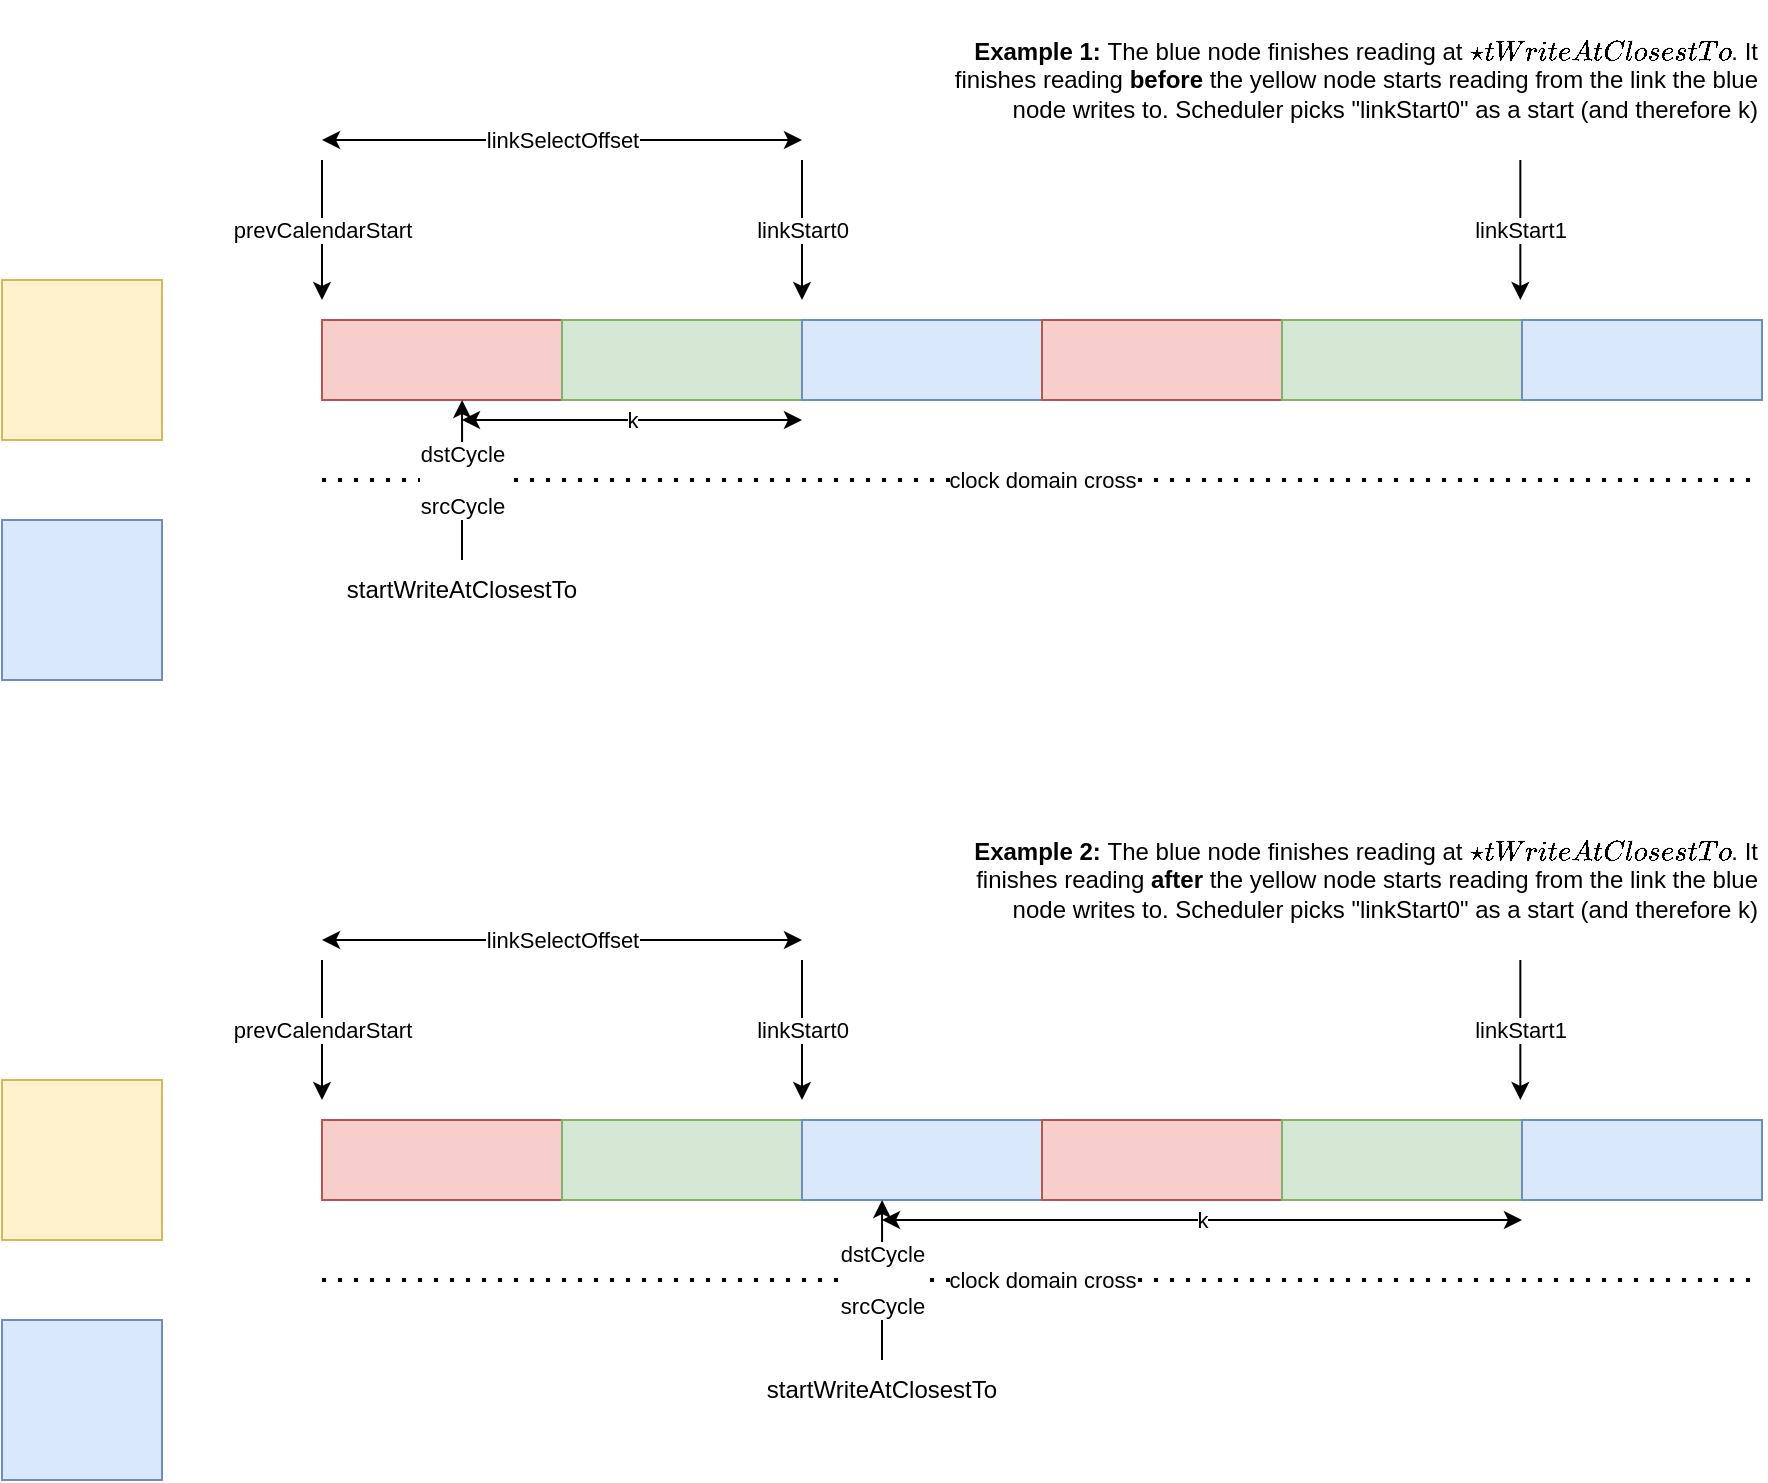 <mxfile>
    <diagram id="EFb3Onlqe7iecdpRckU-" name="Page-1">
        <mxGraphModel dx="1688" dy="938" grid="1" gridSize="10" guides="1" tooltips="1" connect="1" arrows="1" fold="1" page="1" pageScale="1" pageWidth="850" pageHeight="1100" math="0" shadow="0">
            <root>
                <mxCell id="0"/>
                <mxCell id="1" parent="0"/>
                <mxCell id="2" value="" style="rounded=0;whiteSpace=wrap;html=1;fillColor=#f8cecc;strokeColor=#b85450;" vertex="1" parent="1">
                    <mxGeometry x="160" y="160" width="120" height="40" as="geometry"/>
                </mxCell>
                <mxCell id="3" value="" style="rounded=0;whiteSpace=wrap;html=1;fillColor=#d5e8d4;strokeColor=#82b366;" vertex="1" parent="1">
                    <mxGeometry x="280" y="160" width="120" height="40" as="geometry"/>
                </mxCell>
                <mxCell id="4" value="" style="rounded=0;whiteSpace=wrap;html=1;fillColor=#dae8fc;strokeColor=#6c8ebf;" vertex="1" parent="1">
                    <mxGeometry x="400" y="160" width="120" height="40" as="geometry"/>
                </mxCell>
                <mxCell id="5" value="" style="rounded=0;whiteSpace=wrap;html=1;fillColor=#f8cecc;strokeColor=#b85450;" vertex="1" parent="1">
                    <mxGeometry x="520" y="160" width="120" height="40" as="geometry"/>
                </mxCell>
                <mxCell id="6" value="" style="rounded=0;whiteSpace=wrap;html=1;fillColor=#d5e8d4;strokeColor=#82b366;" vertex="1" parent="1">
                    <mxGeometry x="640" y="160" width="120" height="40" as="geometry"/>
                </mxCell>
                <mxCell id="7" value="" style="rounded=0;whiteSpace=wrap;html=1;fillColor=#dae8fc;strokeColor=#6c8ebf;" vertex="1" parent="1">
                    <mxGeometry x="760" y="160" width="120" height="40" as="geometry"/>
                </mxCell>
                <mxCell id="8" value="clock domain cross" style="endArrow=none;dashed=1;html=1;dashPattern=1 3;strokeWidth=2;" edge="1" parent="1">
                    <mxGeometry width="50" height="50" relative="1" as="geometry">
                        <mxPoint x="160" y="240" as="sourcePoint"/>
                        <mxPoint x="880" y="240" as="targetPoint"/>
                    </mxGeometry>
                </mxCell>
                <mxCell id="9" value="" style="whiteSpace=wrap;html=1;aspect=fixed;fillColor=#fff2cc;strokeColor=#d6b656;" vertex="1" parent="1">
                    <mxGeometry y="140" width="80" height="80" as="geometry"/>
                </mxCell>
                <mxCell id="10" value="" style="whiteSpace=wrap;html=1;aspect=fixed;fillColor=#dae8fc;strokeColor=#6c8ebf;" vertex="1" parent="1">
                    <mxGeometry y="260" width="80" height="80" as="geometry"/>
                </mxCell>
                <mxCell id="11" value="&lt;b&gt;Example 1: &lt;/b&gt;The blue node finishes reading at ` startWriteAtClosestTo`. It finishes reading &lt;b&gt;before&lt;/b&gt; the yellow node starts reading from the link the blue node writes to. Scheduler picks &quot;linkStart0&quot; as a start (and therefore k)" style="text;html=1;align=right;verticalAlign=middle;whiteSpace=wrap;rounded=0;" vertex="1" parent="1">
                    <mxGeometry x="470" width="410" height="80" as="geometry"/>
                </mxCell>
                <mxCell id="12" value="dstCycle&lt;br&gt;&lt;br&gt;srcCycle" style="endArrow=classic;html=1;entryX=0.667;entryY=1;entryDx=0;entryDy=0;entryPerimeter=0;endFill=1;" edge="1" parent="1">
                    <mxGeometry width="50" height="50" relative="1" as="geometry">
                        <mxPoint x="230" y="280" as="sourcePoint"/>
                        <mxPoint x="230.04" y="200" as="targetPoint"/>
                    </mxGeometry>
                </mxCell>
                <mxCell id="14" value="k" style="endArrow=classic;startArrow=classic;html=1;" edge="1" parent="1">
                    <mxGeometry width="50" height="50" relative="1" as="geometry">
                        <mxPoint x="230" y="210" as="sourcePoint"/>
                        <mxPoint x="400" y="210" as="targetPoint"/>
                    </mxGeometry>
                </mxCell>
                <mxCell id="15" value="prevCalendarStart" style="endArrow=classic;html=1;" edge="1" parent="1">
                    <mxGeometry width="50" height="50" relative="1" as="geometry">
                        <mxPoint x="160" y="80" as="sourcePoint"/>
                        <mxPoint x="160" y="150" as="targetPoint"/>
                    </mxGeometry>
                </mxCell>
                <mxCell id="16" value="linkStart0" style="endArrow=classic;html=1;" edge="1" parent="1">
                    <mxGeometry width="50" height="50" relative="1" as="geometry">
                        <mxPoint x="400" y="80" as="sourcePoint"/>
                        <mxPoint x="400" y="150" as="targetPoint"/>
                    </mxGeometry>
                </mxCell>
                <mxCell id="17" value="linkStart1" style="endArrow=classic;html=1;" edge="1" parent="1">
                    <mxGeometry width="50" height="50" relative="1" as="geometry">
                        <mxPoint x="759.17" y="80" as="sourcePoint"/>
                        <mxPoint x="759.17" y="150" as="targetPoint"/>
                    </mxGeometry>
                </mxCell>
                <mxCell id="18" value="linkSelectOffset" style="endArrow=classic;startArrow=classic;html=1;" edge="1" parent="1">
                    <mxGeometry width="50" height="50" relative="1" as="geometry">
                        <mxPoint x="160" y="70" as="sourcePoint"/>
                        <mxPoint x="400" y="70" as="targetPoint"/>
                    </mxGeometry>
                </mxCell>
                <mxCell id="20" value="" style="rounded=0;whiteSpace=wrap;html=1;fillColor=#f8cecc;strokeColor=#b85450;" vertex="1" parent="1">
                    <mxGeometry x="160" y="560" width="120" height="40" as="geometry"/>
                </mxCell>
                <mxCell id="21" value="" style="rounded=0;whiteSpace=wrap;html=1;fillColor=#d5e8d4;strokeColor=#82b366;" vertex="1" parent="1">
                    <mxGeometry x="280" y="560" width="120" height="40" as="geometry"/>
                </mxCell>
                <mxCell id="22" value="" style="rounded=0;whiteSpace=wrap;html=1;fillColor=#dae8fc;strokeColor=#6c8ebf;" vertex="1" parent="1">
                    <mxGeometry x="400" y="560" width="120" height="40" as="geometry"/>
                </mxCell>
                <mxCell id="23" value="" style="rounded=0;whiteSpace=wrap;html=1;fillColor=#f8cecc;strokeColor=#b85450;" vertex="1" parent="1">
                    <mxGeometry x="520" y="560" width="120" height="40" as="geometry"/>
                </mxCell>
                <mxCell id="24" value="" style="rounded=0;whiteSpace=wrap;html=1;fillColor=#d5e8d4;strokeColor=#82b366;" vertex="1" parent="1">
                    <mxGeometry x="640" y="560" width="120" height="40" as="geometry"/>
                </mxCell>
                <mxCell id="25" value="" style="rounded=0;whiteSpace=wrap;html=1;fillColor=#dae8fc;strokeColor=#6c8ebf;" vertex="1" parent="1">
                    <mxGeometry x="760" y="560" width="120" height="40" as="geometry"/>
                </mxCell>
                <mxCell id="26" value="clock domain cross" style="endArrow=none;dashed=1;html=1;dashPattern=1 3;strokeWidth=2;" edge="1" parent="1">
                    <mxGeometry width="50" height="50" relative="1" as="geometry">
                        <mxPoint x="160" y="640" as="sourcePoint"/>
                        <mxPoint x="880" y="640" as="targetPoint"/>
                    </mxGeometry>
                </mxCell>
                <mxCell id="27" value="" style="whiteSpace=wrap;html=1;aspect=fixed;fillColor=#fff2cc;strokeColor=#d6b656;" vertex="1" parent="1">
                    <mxGeometry y="540" width="80" height="80" as="geometry"/>
                </mxCell>
                <mxCell id="28" value="" style="whiteSpace=wrap;html=1;aspect=fixed;fillColor=#dae8fc;strokeColor=#6c8ebf;" vertex="1" parent="1">
                    <mxGeometry y="660" width="80" height="80" as="geometry"/>
                </mxCell>
                <mxCell id="29" value="&lt;b&gt;Example 2: &lt;/b&gt;The blue node finishes reading at ` startWriteAtClosestTo`. It finishes reading &lt;b&gt;after&lt;/b&gt; the yellow node starts reading from the link the blue node writes to. Scheduler picks &quot;linkStart0&quot; as a start (and therefore k)" style="text;html=1;align=right;verticalAlign=middle;whiteSpace=wrap;rounded=0;" vertex="1" parent="1">
                    <mxGeometry x="470" y="400" width="410" height="80" as="geometry"/>
                </mxCell>
                <mxCell id="30" value="dstCycle&lt;br&gt;&lt;br&gt;srcCycle" style="endArrow=classic;html=1;entryX=0.667;entryY=1;entryDx=0;entryDy=0;entryPerimeter=0;endFill=1;" edge="1" parent="1">
                    <mxGeometry width="50" height="50" relative="1" as="geometry">
                        <mxPoint x="440" y="680" as="sourcePoint"/>
                        <mxPoint x="440.04" y="600" as="targetPoint"/>
                    </mxGeometry>
                </mxCell>
                <mxCell id="31" value="k" style="endArrow=classic;startArrow=classic;html=1;" edge="1" parent="1">
                    <mxGeometry width="50" height="50" relative="1" as="geometry">
                        <mxPoint x="440" y="610" as="sourcePoint"/>
                        <mxPoint x="760" y="610" as="targetPoint"/>
                    </mxGeometry>
                </mxCell>
                <mxCell id="32" value="prevCalendarStart" style="endArrow=classic;html=1;" edge="1" parent="1">
                    <mxGeometry width="50" height="50" relative="1" as="geometry">
                        <mxPoint x="160" y="480" as="sourcePoint"/>
                        <mxPoint x="160" y="550" as="targetPoint"/>
                    </mxGeometry>
                </mxCell>
                <mxCell id="33" value="linkStart0" style="endArrow=classic;html=1;" edge="1" parent="1">
                    <mxGeometry width="50" height="50" relative="1" as="geometry">
                        <mxPoint x="400" y="480" as="sourcePoint"/>
                        <mxPoint x="400" y="550" as="targetPoint"/>
                    </mxGeometry>
                </mxCell>
                <mxCell id="34" value="linkStart1" style="endArrow=classic;html=1;" edge="1" parent="1">
                    <mxGeometry width="50" height="50" relative="1" as="geometry">
                        <mxPoint x="759.17" y="480" as="sourcePoint"/>
                        <mxPoint x="759.17" y="550" as="targetPoint"/>
                    </mxGeometry>
                </mxCell>
                <mxCell id="35" value="linkSelectOffset" style="endArrow=classic;startArrow=classic;html=1;" edge="1" parent="1">
                    <mxGeometry width="50" height="50" relative="1" as="geometry">
                        <mxPoint x="160" y="470" as="sourcePoint"/>
                        <mxPoint x="400" y="470" as="targetPoint"/>
                    </mxGeometry>
                </mxCell>
                <mxCell id="36" value="startWriteAtClosestTo" style="text;html=1;align=center;verticalAlign=middle;whiteSpace=wrap;rounded=0;" vertex="1" parent="1">
                    <mxGeometry x="200" y="280" width="60" height="30" as="geometry"/>
                </mxCell>
                <mxCell id="37" value="startWriteAtClosestTo" style="text;html=1;align=center;verticalAlign=middle;whiteSpace=wrap;rounded=0;" vertex="1" parent="1">
                    <mxGeometry x="410" y="680" width="60" height="30" as="geometry"/>
                </mxCell>
            </root>
        </mxGraphModel>
    </diagram>
</mxfile>
